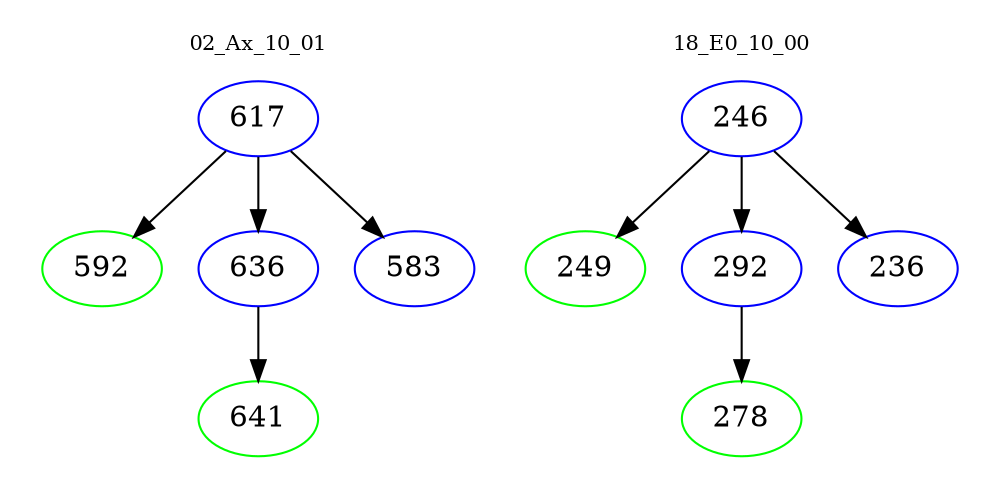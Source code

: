 digraph{
subgraph cluster_0 {
color = white
label = "02_Ax_10_01";
fontsize=10;
T0_617 [label="617", color="blue"]
T0_617 -> T0_592 [color="black"]
T0_592 [label="592", color="green"]
T0_617 -> T0_636 [color="black"]
T0_636 [label="636", color="blue"]
T0_636 -> T0_641 [color="black"]
T0_641 [label="641", color="green"]
T0_617 -> T0_583 [color="black"]
T0_583 [label="583", color="blue"]
}
subgraph cluster_1 {
color = white
label = "18_E0_10_00";
fontsize=10;
T1_246 [label="246", color="blue"]
T1_246 -> T1_249 [color="black"]
T1_249 [label="249", color="green"]
T1_246 -> T1_292 [color="black"]
T1_292 [label="292", color="blue"]
T1_292 -> T1_278 [color="black"]
T1_278 [label="278", color="green"]
T1_246 -> T1_236 [color="black"]
T1_236 [label="236", color="blue"]
}
}
